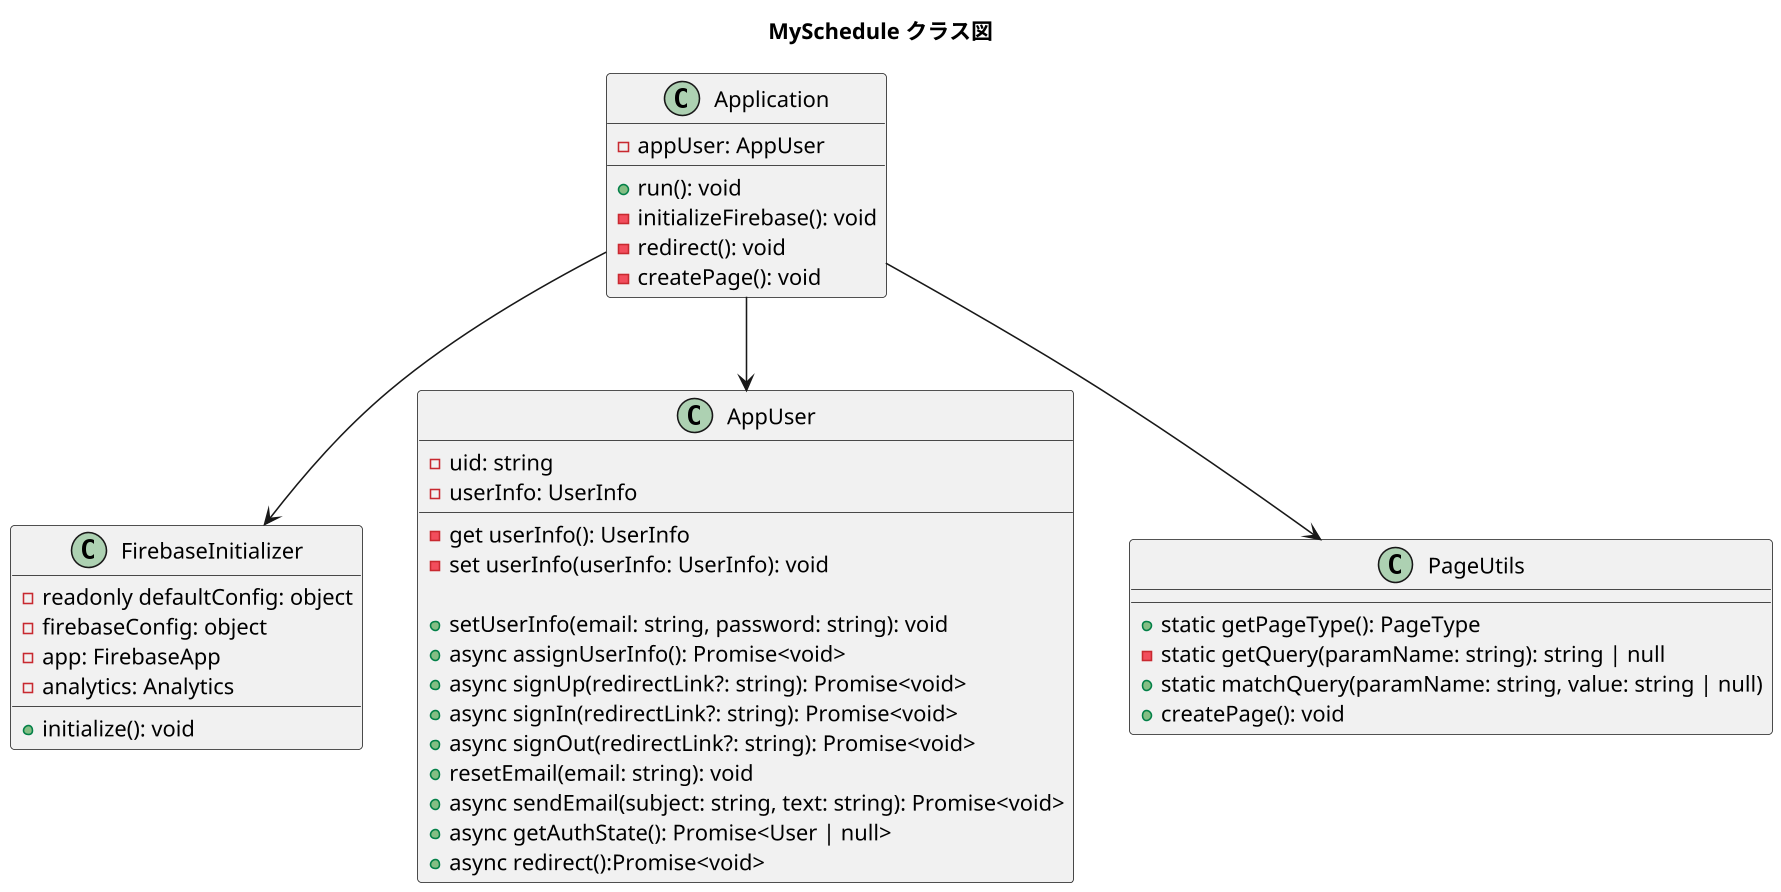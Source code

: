 @startuml MySchedule
title MySchedule クラス図
skinparam dpi 150

class Application {
  - appUser: AppUser

  + run(): void
  - initializeFirebase(): void
  - redirect(): void
  - createPage(): void
}

class FirebaseInitializer {
  - readonly defaultConfig: object
  - firebaseConfig: object
  - app: FirebaseApp
  - analytics: Analytics

  + initialize(): void
}

class AppUser {
    - uid: string
    - userInfo: UserInfo

    - get userInfo(): UserInfo
    - set userInfo(userInfo: UserInfo): void

    + setUserInfo(email: string, password: string): void
    + async assignUserInfo(): Promise<void>
    + async signUp(redirectLink?: string): Promise<void>
    + async signIn(redirectLink?: string): Promise<void>
    + async signOut(redirectLink?: string): Promise<void>
    + resetEmail(email: string): void
    + async sendEmail(subject: string, text: string): Promise<void>
    + async getAuthState(): Promise<User | null>
    + async redirect():Promise<void>
}

class PageUtils {
  + static getPageType(): PageType
  - static getQuery(paramName: string): string | null
  + static matchQuery(paramName: string, value: string | null)
  + createPage(): void
}

Application --> FirebaseInitializer
Application --> AppUser
Application --> PageUtils

@enduml